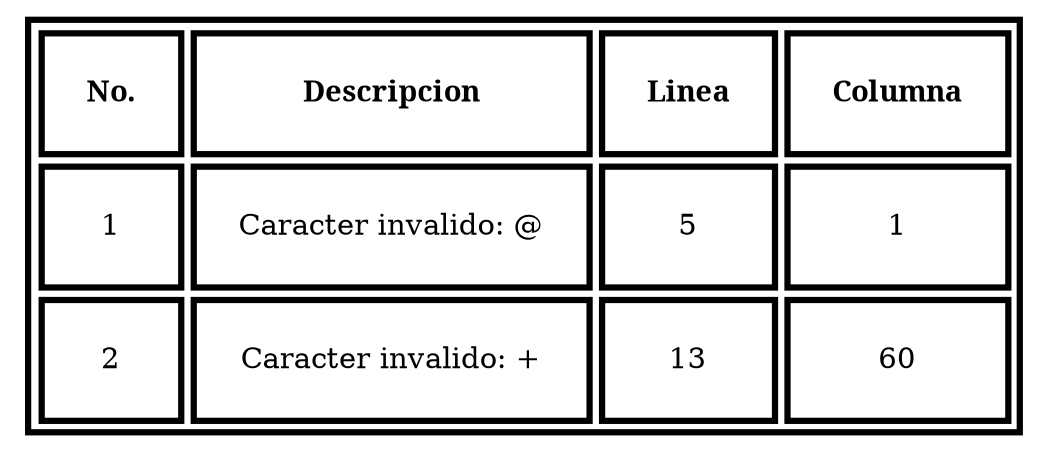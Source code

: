 digraph G {a0[shape=none label=<<TABLE align="center" border="3" cellspacing="3" cellpadding="20"><TR><TD><FONT FACE="bold">No.</FONT></TD><TD><FONT FACE="bold">Descripcion</FONT></TD><TD><FONT FACE="bold">Linea</FONT></TD><TD><FONT FACE="bold">Columna</FONT></TD></TR><TR><TD>1</TD><TD>Caracter invalido: @</TD><TD>5</TD><TD>1</TD></TR><TR><TD>2</TD><TD>Caracter invalido: +</TD><TD>13</TD><TD>60</TD></TR></TABLE>>];}